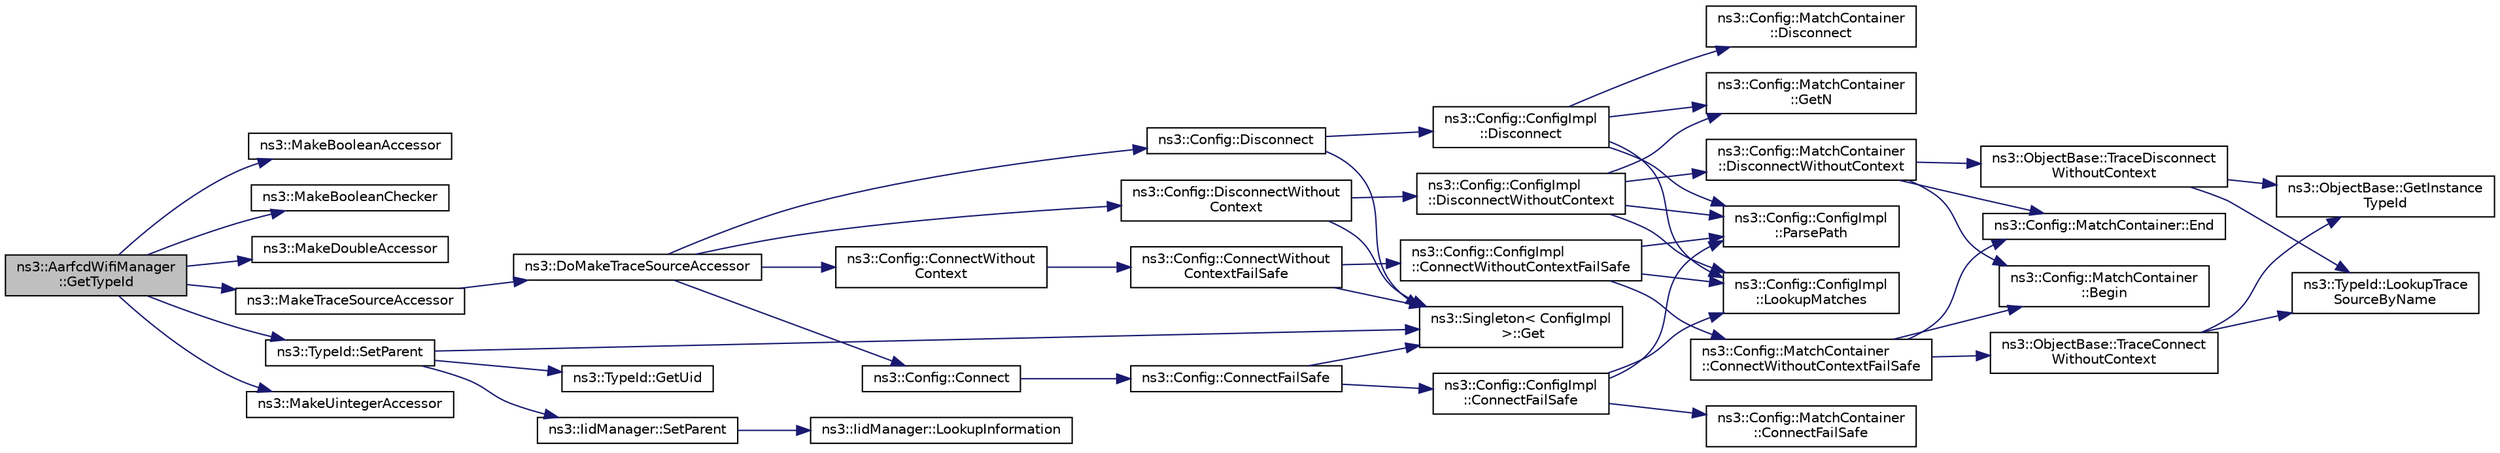 digraph "ns3::AarfcdWifiManager::GetTypeId"
{
 // LATEX_PDF_SIZE
  edge [fontname="Helvetica",fontsize="10",labelfontname="Helvetica",labelfontsize="10"];
  node [fontname="Helvetica",fontsize="10",shape=record];
  rankdir="LR";
  Node1 [label="ns3::AarfcdWifiManager\l::GetTypeId",height=0.2,width=0.4,color="black", fillcolor="grey75", style="filled", fontcolor="black",tooltip="Get the type ID."];
  Node1 -> Node2 [color="midnightblue",fontsize="10",style="solid",fontname="Helvetica"];
  Node2 [label="ns3::MakeBooleanAccessor",height=0.2,width=0.4,color="black", fillcolor="white", style="filled",URL="$group__attribute___boolean.html#ga96f46e6b949abfa2cb801d5d33d8bcc7",tooltip="Create an AttributeAccessor for a class data member, or a lone class get functor or set method."];
  Node1 -> Node3 [color="midnightblue",fontsize="10",style="solid",fontname="Helvetica"];
  Node3 [label="ns3::MakeBooleanChecker",height=0.2,width=0.4,color="black", fillcolor="white", style="filled",URL="$group__attribute___boolean.html#ga0be9dca06b271bca59b2c135178e1c10",tooltip=" "];
  Node1 -> Node4 [color="midnightblue",fontsize="10",style="solid",fontname="Helvetica"];
  Node4 [label="ns3::MakeDoubleAccessor",height=0.2,width=0.4,color="black", fillcolor="white", style="filled",URL="$group__attribute___double.html#gaef08ccdef7ff644dc39aa7b24a2f740f",tooltip="Create an AttributeAccessor for a class data member, or a lone class get functor or set method."];
  Node1 -> Node5 [color="midnightblue",fontsize="10",style="solid",fontname="Helvetica"];
  Node5 [label="ns3::MakeTraceSourceAccessor",height=0.2,width=0.4,color="black", fillcolor="white", style="filled",URL="$group__tracing.html#gab21a770b9855af4e8f69f7531ea4a6b0",tooltip="Create a TraceSourceAccessor which will control access to the underlying trace source."];
  Node5 -> Node6 [color="midnightblue",fontsize="10",style="solid",fontname="Helvetica"];
  Node6 [label="ns3::DoMakeTraceSourceAccessor",height=0.2,width=0.4,color="black", fillcolor="white", style="filled",URL="$group__tracing.html#ga58e9c4db480094cef0bb8d87118146e5",tooltip="MakeTraceSourceAccessor() implementation."];
  Node6 -> Node7 [color="midnightblue",fontsize="10",style="solid",fontname="Helvetica"];
  Node7 [label="ns3::Config::Connect",height=0.2,width=0.4,color="black", fillcolor="white", style="filled",URL="$group__config.html#ga4014f151241cd0939b6cb64409605736",tooltip=" "];
  Node7 -> Node8 [color="midnightblue",fontsize="10",style="solid",fontname="Helvetica"];
  Node8 [label="ns3::Config::ConnectFailSafe",height=0.2,width=0.4,color="black", fillcolor="white", style="filled",URL="$namespacens3_1_1_config.html#aad60d6903a15881b81e982ad5312114a",tooltip="This function will attempt to find all trace sources which match the input path and will then connect..."];
  Node8 -> Node9 [color="midnightblue",fontsize="10",style="solid",fontname="Helvetica"];
  Node9 [label="ns3::Config::ConfigImpl\l::ConnectFailSafe",height=0.2,width=0.4,color="black", fillcolor="white", style="filled",URL="$classns3_1_1_config_1_1_config_impl.html#a5761c70117341e4ea296917bc095e6c0",tooltip="This function will attempt to find all trace sources which match the input path and will then connect..."];
  Node9 -> Node10 [color="midnightblue",fontsize="10",style="solid",fontname="Helvetica"];
  Node10 [label="ns3::Config::MatchContainer\l::ConnectFailSafe",height=0.2,width=0.4,color="black", fillcolor="white", style="filled",URL="$classns3_1_1_config_1_1_match_container.html#a8f3c268d2e6a9daec975497d200ec324",tooltip="Connect the specified sink to all the objects stored in this container."];
  Node9 -> Node11 [color="midnightblue",fontsize="10",style="solid",fontname="Helvetica"];
  Node11 [label="ns3::Config::ConfigImpl\l::LookupMatches",height=0.2,width=0.4,color="black", fillcolor="white", style="filled",URL="$classns3_1_1_config_1_1_config_impl.html#aef8d461e235704cdeb8a85581ba249fb",tooltip=" "];
  Node9 -> Node12 [color="midnightblue",fontsize="10",style="solid",fontname="Helvetica"];
  Node12 [label="ns3::Config::ConfigImpl\l::ParsePath",height=0.2,width=0.4,color="black", fillcolor="white", style="filled",URL="$classns3_1_1_config_1_1_config_impl.html#ab482a563857309e0e70beba3af32be71",tooltip="Break a Config path into the leading path and the last leaf token."];
  Node8 -> Node13 [color="midnightblue",fontsize="10",style="solid",fontname="Helvetica"];
  Node13 [label="ns3::Singleton\< ConfigImpl\l \>::Get",height=0.2,width=0.4,color="black", fillcolor="white", style="filled",URL="$classns3_1_1_singleton.html#a80a2cd3c25a27ea72add7a9f7a141ffa",tooltip="Get a pointer to the singleton instance."];
  Node6 -> Node14 [color="midnightblue",fontsize="10",style="solid",fontname="Helvetica"];
  Node14 [label="ns3::Config::ConnectWithout\lContext",height=0.2,width=0.4,color="black", fillcolor="white", style="filled",URL="$group__config.html#gaa2f896aa7021f95fffabc80b2ec22e08",tooltip=" "];
  Node14 -> Node15 [color="midnightblue",fontsize="10",style="solid",fontname="Helvetica"];
  Node15 [label="ns3::Config::ConnectWithout\lContextFailSafe",height=0.2,width=0.4,color="black", fillcolor="white", style="filled",URL="$namespacens3_1_1_config.html#afe7da9182a8f57ffe79c2bd0e434af50",tooltip="This function will attempt to find all trace sources which match the input path and will then connect..."];
  Node15 -> Node16 [color="midnightblue",fontsize="10",style="solid",fontname="Helvetica"];
  Node16 [label="ns3::Config::ConfigImpl\l::ConnectWithoutContextFailSafe",height=0.2,width=0.4,color="black", fillcolor="white", style="filled",URL="$classns3_1_1_config_1_1_config_impl.html#ad1c0e6cee4c741cec307733401016046",tooltip="This function will attempt to find all trace sources which match the input path and will then connect..."];
  Node16 -> Node17 [color="midnightblue",fontsize="10",style="solid",fontname="Helvetica"];
  Node17 [label="ns3::Config::MatchContainer\l::ConnectWithoutContextFailSafe",height=0.2,width=0.4,color="black", fillcolor="white", style="filled",URL="$classns3_1_1_config_1_1_match_container.html#aa6369ee36c377bef74655264ff2cde3a",tooltip="Connect the specified sink to all the objects stored in this container."];
  Node17 -> Node18 [color="midnightblue",fontsize="10",style="solid",fontname="Helvetica"];
  Node18 [label="ns3::Config::MatchContainer\l::Begin",height=0.2,width=0.4,color="black", fillcolor="white", style="filled",URL="$classns3_1_1_config_1_1_match_container.html#afdad67605b13bdcf5a45a512563d1b6c",tooltip=" "];
  Node17 -> Node19 [color="midnightblue",fontsize="10",style="solid",fontname="Helvetica"];
  Node19 [label="ns3::Config::MatchContainer::End",height=0.2,width=0.4,color="black", fillcolor="white", style="filled",URL="$classns3_1_1_config_1_1_match_container.html#a6b65ea9c9c12467bf68edd5bcfe42a6d",tooltip=" "];
  Node17 -> Node20 [color="midnightblue",fontsize="10",style="solid",fontname="Helvetica"];
  Node20 [label="ns3::ObjectBase::TraceConnect\lWithoutContext",height=0.2,width=0.4,color="black", fillcolor="white", style="filled",URL="$classns3_1_1_object_base.html#a1be45f6fd561e75dcac9dfa81b2b81e4",tooltip="Connect a TraceSource to a Callback without a context."];
  Node20 -> Node21 [color="midnightblue",fontsize="10",style="solid",fontname="Helvetica"];
  Node21 [label="ns3::ObjectBase::GetInstance\lTypeId",height=0.2,width=0.4,color="black", fillcolor="white", style="filled",URL="$classns3_1_1_object_base.html#abe5b43a6f5b99a92a4c3122db31f06fb",tooltip="Get the most derived TypeId for this Object."];
  Node20 -> Node22 [color="midnightblue",fontsize="10",style="solid",fontname="Helvetica"];
  Node22 [label="ns3::TypeId::LookupTrace\lSourceByName",height=0.2,width=0.4,color="black", fillcolor="white", style="filled",URL="$classns3_1_1_type_id.html#a9a07e9b925ebf9257c9f4f0732901502",tooltip="Find a TraceSource by name."];
  Node16 -> Node11 [color="midnightblue",fontsize="10",style="solid",fontname="Helvetica"];
  Node16 -> Node12 [color="midnightblue",fontsize="10",style="solid",fontname="Helvetica"];
  Node15 -> Node13 [color="midnightblue",fontsize="10",style="solid",fontname="Helvetica"];
  Node6 -> Node23 [color="midnightblue",fontsize="10",style="solid",fontname="Helvetica"];
  Node23 [label="ns3::Config::Disconnect",height=0.2,width=0.4,color="black", fillcolor="white", style="filled",URL="$group__config.html#ga33e975bd2ed84e3353b2a3356d90fc1d",tooltip=" "];
  Node23 -> Node24 [color="midnightblue",fontsize="10",style="solid",fontname="Helvetica"];
  Node24 [label="ns3::Config::ConfigImpl\l::Disconnect",height=0.2,width=0.4,color="black", fillcolor="white", style="filled",URL="$classns3_1_1_config_1_1_config_impl.html#abd6c7a990f229c871f8ea486d7175ead",tooltip=" "];
  Node24 -> Node25 [color="midnightblue",fontsize="10",style="solid",fontname="Helvetica"];
  Node25 [label="ns3::Config::MatchContainer\l::Disconnect",height=0.2,width=0.4,color="black", fillcolor="white", style="filled",URL="$classns3_1_1_config_1_1_match_container.html#a578a5f5f24f309ae52c44643b99943c6",tooltip=" "];
  Node24 -> Node26 [color="midnightblue",fontsize="10",style="solid",fontname="Helvetica"];
  Node26 [label="ns3::Config::MatchContainer\l::GetN",height=0.2,width=0.4,color="black", fillcolor="white", style="filled",URL="$classns3_1_1_config_1_1_match_container.html#a9e7455e824d416a6658b429165481d5f",tooltip=" "];
  Node24 -> Node11 [color="midnightblue",fontsize="10",style="solid",fontname="Helvetica"];
  Node24 -> Node12 [color="midnightblue",fontsize="10",style="solid",fontname="Helvetica"];
  Node23 -> Node13 [color="midnightblue",fontsize="10",style="solid",fontname="Helvetica"];
  Node6 -> Node27 [color="midnightblue",fontsize="10",style="solid",fontname="Helvetica"];
  Node27 [label="ns3::Config::DisconnectWithout\lContext",height=0.2,width=0.4,color="black", fillcolor="white", style="filled",URL="$group__config.html#ga9979e293cae542020fada4824d0b3702",tooltip=" "];
  Node27 -> Node28 [color="midnightblue",fontsize="10",style="solid",fontname="Helvetica"];
  Node28 [label="ns3::Config::ConfigImpl\l::DisconnectWithoutContext",height=0.2,width=0.4,color="black", fillcolor="white", style="filled",URL="$classns3_1_1_config_1_1_config_impl.html#a025bd78733149bce2e9f41ddcf9afe36",tooltip=" "];
  Node28 -> Node29 [color="midnightblue",fontsize="10",style="solid",fontname="Helvetica"];
  Node29 [label="ns3::Config::MatchContainer\l::DisconnectWithoutContext",height=0.2,width=0.4,color="black", fillcolor="white", style="filled",URL="$classns3_1_1_config_1_1_match_container.html#a3fd31a2eda5b3ae7fc88fcad86a4de06",tooltip=" "];
  Node29 -> Node18 [color="midnightblue",fontsize="10",style="solid",fontname="Helvetica"];
  Node29 -> Node19 [color="midnightblue",fontsize="10",style="solid",fontname="Helvetica"];
  Node29 -> Node30 [color="midnightblue",fontsize="10",style="solid",fontname="Helvetica"];
  Node30 [label="ns3::ObjectBase::TraceDisconnect\lWithoutContext",height=0.2,width=0.4,color="black", fillcolor="white", style="filled",URL="$classns3_1_1_object_base.html#a460d74131ef97d9d7ba79c6d70b2f304",tooltip="Disconnect from a TraceSource a Callback previously connected without a context."];
  Node30 -> Node21 [color="midnightblue",fontsize="10",style="solid",fontname="Helvetica"];
  Node30 -> Node22 [color="midnightblue",fontsize="10",style="solid",fontname="Helvetica"];
  Node28 -> Node26 [color="midnightblue",fontsize="10",style="solid",fontname="Helvetica"];
  Node28 -> Node11 [color="midnightblue",fontsize="10",style="solid",fontname="Helvetica"];
  Node28 -> Node12 [color="midnightblue",fontsize="10",style="solid",fontname="Helvetica"];
  Node27 -> Node13 [color="midnightblue",fontsize="10",style="solid",fontname="Helvetica"];
  Node1 -> Node31 [color="midnightblue",fontsize="10",style="solid",fontname="Helvetica"];
  Node31 [label="ns3::MakeUintegerAccessor",height=0.2,width=0.4,color="black", fillcolor="white", style="filled",URL="$group__attribute___uinteger.html#gab877334ef73a924b42b65179d87d7244",tooltip="Create an AttributeAccessor for a class data member, or a lone class get functor or set method."];
  Node1 -> Node32 [color="midnightblue",fontsize="10",style="solid",fontname="Helvetica"];
  Node32 [label="ns3::TypeId::SetParent",height=0.2,width=0.4,color="black", fillcolor="white", style="filled",URL="$classns3_1_1_type_id.html#abaaca67ab7d2471067e7c275df0f7309",tooltip="Set the parent TypeId."];
  Node32 -> Node13 [color="midnightblue",fontsize="10",style="solid",fontname="Helvetica"];
  Node32 -> Node33 [color="midnightblue",fontsize="10",style="solid",fontname="Helvetica"];
  Node33 [label="ns3::TypeId::GetUid",height=0.2,width=0.4,color="black", fillcolor="white", style="filled",URL="$classns3_1_1_type_id.html#a429535085325d6f926724771446d9047",tooltip="Get the internal id of this TypeId."];
  Node32 -> Node34 [color="midnightblue",fontsize="10",style="solid",fontname="Helvetica"];
  Node34 [label="ns3::IidManager::SetParent",height=0.2,width=0.4,color="black", fillcolor="white", style="filled",URL="$classns3_1_1_iid_manager.html#a4042931260554c907699367b6811426f",tooltip="Set the parent of a type id."];
  Node34 -> Node35 [color="midnightblue",fontsize="10",style="solid",fontname="Helvetica"];
  Node35 [label="ns3::IidManager::LookupInformation",height=0.2,width=0.4,color="black", fillcolor="white", style="filled",URL="$classns3_1_1_iid_manager.html#a84af06b798b21fa700469a3ac5f65f3f",tooltip="Retrieve the information record for a type."];
}
